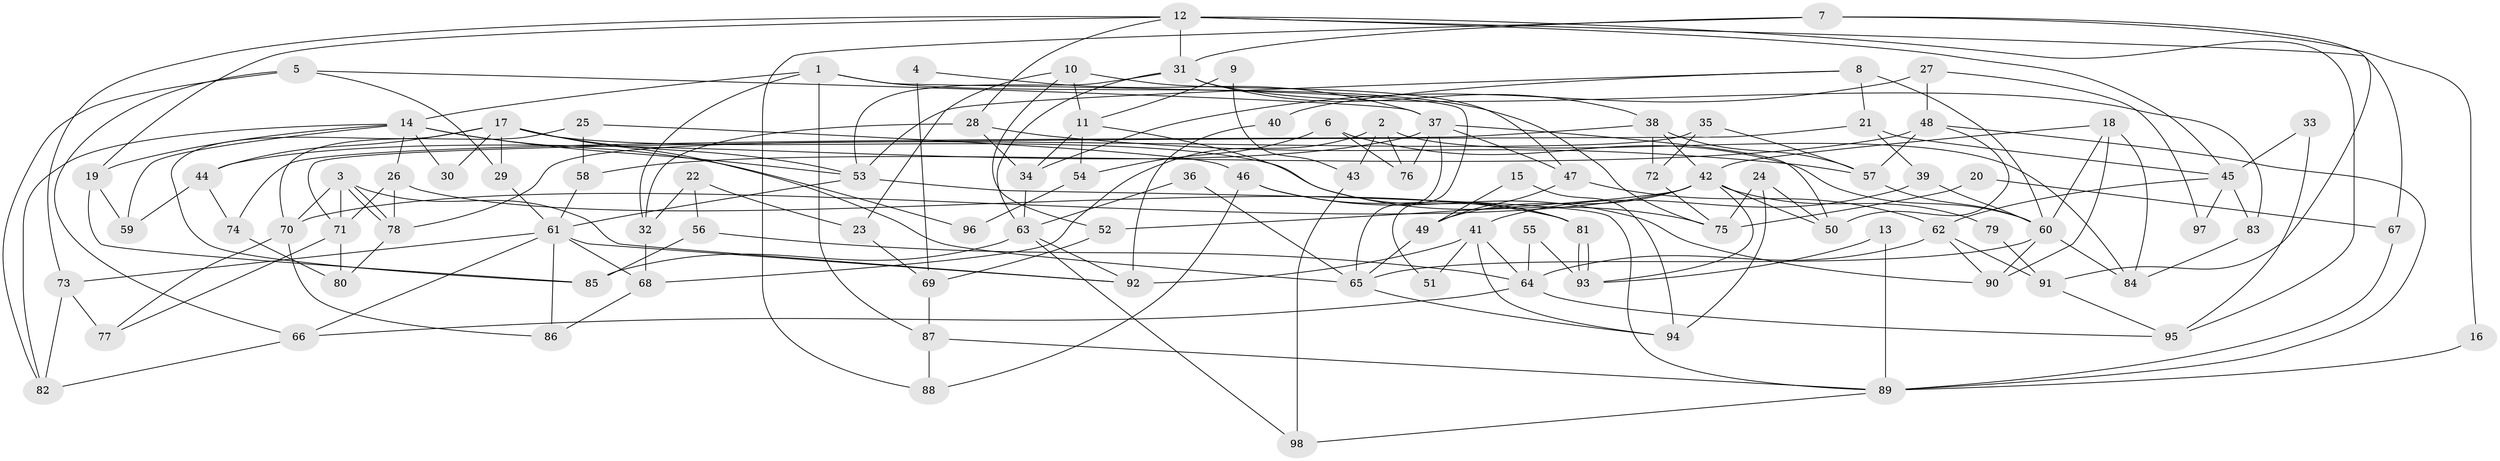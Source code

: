 // Generated by graph-tools (version 1.1) at 2025/26/03/09/25 03:26:11]
// undirected, 98 vertices, 196 edges
graph export_dot {
graph [start="1"]
  node [color=gray90,style=filled];
  1;
  2;
  3;
  4;
  5;
  6;
  7;
  8;
  9;
  10;
  11;
  12;
  13;
  14;
  15;
  16;
  17;
  18;
  19;
  20;
  21;
  22;
  23;
  24;
  25;
  26;
  27;
  28;
  29;
  30;
  31;
  32;
  33;
  34;
  35;
  36;
  37;
  38;
  39;
  40;
  41;
  42;
  43;
  44;
  45;
  46;
  47;
  48;
  49;
  50;
  51;
  52;
  53;
  54;
  55;
  56;
  57;
  58;
  59;
  60;
  61;
  62;
  63;
  64;
  65;
  66;
  67;
  68;
  69;
  70;
  71;
  72;
  73;
  74;
  75;
  76;
  77;
  78;
  79;
  80;
  81;
  82;
  83;
  84;
  85;
  86;
  87;
  88;
  89;
  90;
  91;
  92;
  93;
  94;
  95;
  96;
  97;
  98;
  1 -- 14;
  1 -- 87;
  1 -- 32;
  1 -- 51;
  1 -- 75;
  2 -- 84;
  2 -- 68;
  2 -- 43;
  2 -- 76;
  3 -- 78;
  3 -- 78;
  3 -- 70;
  3 -- 71;
  3 -- 92;
  4 -- 69;
  4 -- 37;
  5 -- 29;
  5 -- 82;
  5 -- 37;
  5 -- 66;
  6 -- 76;
  6 -- 60;
  6 -- 54;
  7 -- 91;
  7 -- 31;
  7 -- 16;
  7 -- 88;
  8 -- 60;
  8 -- 53;
  8 -- 21;
  8 -- 40;
  9 -- 11;
  9 -- 43;
  10 -- 47;
  10 -- 11;
  10 -- 23;
  10 -- 52;
  11 -- 81;
  11 -- 34;
  11 -- 54;
  12 -- 31;
  12 -- 45;
  12 -- 19;
  12 -- 28;
  12 -- 67;
  12 -- 73;
  12 -- 95;
  13 -- 89;
  13 -- 93;
  14 -- 26;
  14 -- 19;
  14 -- 30;
  14 -- 53;
  14 -- 59;
  14 -- 82;
  14 -- 96;
  15 -- 94;
  15 -- 49;
  16 -- 89;
  17 -- 75;
  17 -- 44;
  17 -- 29;
  17 -- 30;
  17 -- 53;
  17 -- 65;
  17 -- 85;
  18 -- 42;
  18 -- 60;
  18 -- 84;
  18 -- 90;
  19 -- 85;
  19 -- 59;
  20 -- 67;
  20 -- 75;
  21 -- 39;
  21 -- 45;
  21 -- 71;
  22 -- 56;
  22 -- 32;
  22 -- 23;
  23 -- 69;
  24 -- 50;
  24 -- 75;
  24 -- 94;
  25 -- 70;
  25 -- 46;
  25 -- 58;
  26 -- 81;
  26 -- 71;
  26 -- 78;
  27 -- 48;
  27 -- 34;
  27 -- 97;
  28 -- 32;
  28 -- 34;
  28 -- 57;
  29 -- 61;
  31 -- 53;
  31 -- 38;
  31 -- 63;
  31 -- 83;
  32 -- 68;
  33 -- 45;
  33 -- 95;
  34 -- 63;
  35 -- 78;
  35 -- 57;
  35 -- 72;
  36 -- 65;
  36 -- 63;
  37 -- 65;
  37 -- 44;
  37 -- 47;
  37 -- 50;
  37 -- 76;
  38 -- 74;
  38 -- 57;
  38 -- 42;
  38 -- 72;
  39 -- 41;
  39 -- 60;
  40 -- 92;
  41 -- 64;
  41 -- 92;
  41 -- 51;
  41 -- 94;
  42 -- 49;
  42 -- 50;
  42 -- 52;
  42 -- 70;
  42 -- 79;
  42 -- 93;
  43 -- 98;
  44 -- 59;
  44 -- 74;
  45 -- 83;
  45 -- 62;
  45 -- 97;
  46 -- 88;
  46 -- 90;
  46 -- 81;
  47 -- 62;
  47 -- 49;
  48 -- 58;
  48 -- 50;
  48 -- 57;
  48 -- 89;
  49 -- 65;
  52 -- 69;
  53 -- 61;
  53 -- 89;
  54 -- 96;
  55 -- 64;
  55 -- 93;
  56 -- 64;
  56 -- 85;
  57 -- 60;
  58 -- 61;
  60 -- 65;
  60 -- 84;
  60 -- 90;
  61 -- 66;
  61 -- 68;
  61 -- 73;
  61 -- 86;
  61 -- 92;
  62 -- 90;
  62 -- 64;
  62 -- 91;
  63 -- 92;
  63 -- 85;
  63 -- 98;
  64 -- 66;
  64 -- 95;
  65 -- 94;
  66 -- 82;
  67 -- 89;
  68 -- 86;
  69 -- 87;
  70 -- 77;
  70 -- 86;
  71 -- 77;
  71 -- 80;
  72 -- 75;
  73 -- 77;
  73 -- 82;
  74 -- 80;
  78 -- 80;
  79 -- 91;
  81 -- 93;
  81 -- 93;
  83 -- 84;
  87 -- 89;
  87 -- 88;
  89 -- 98;
  91 -- 95;
}

